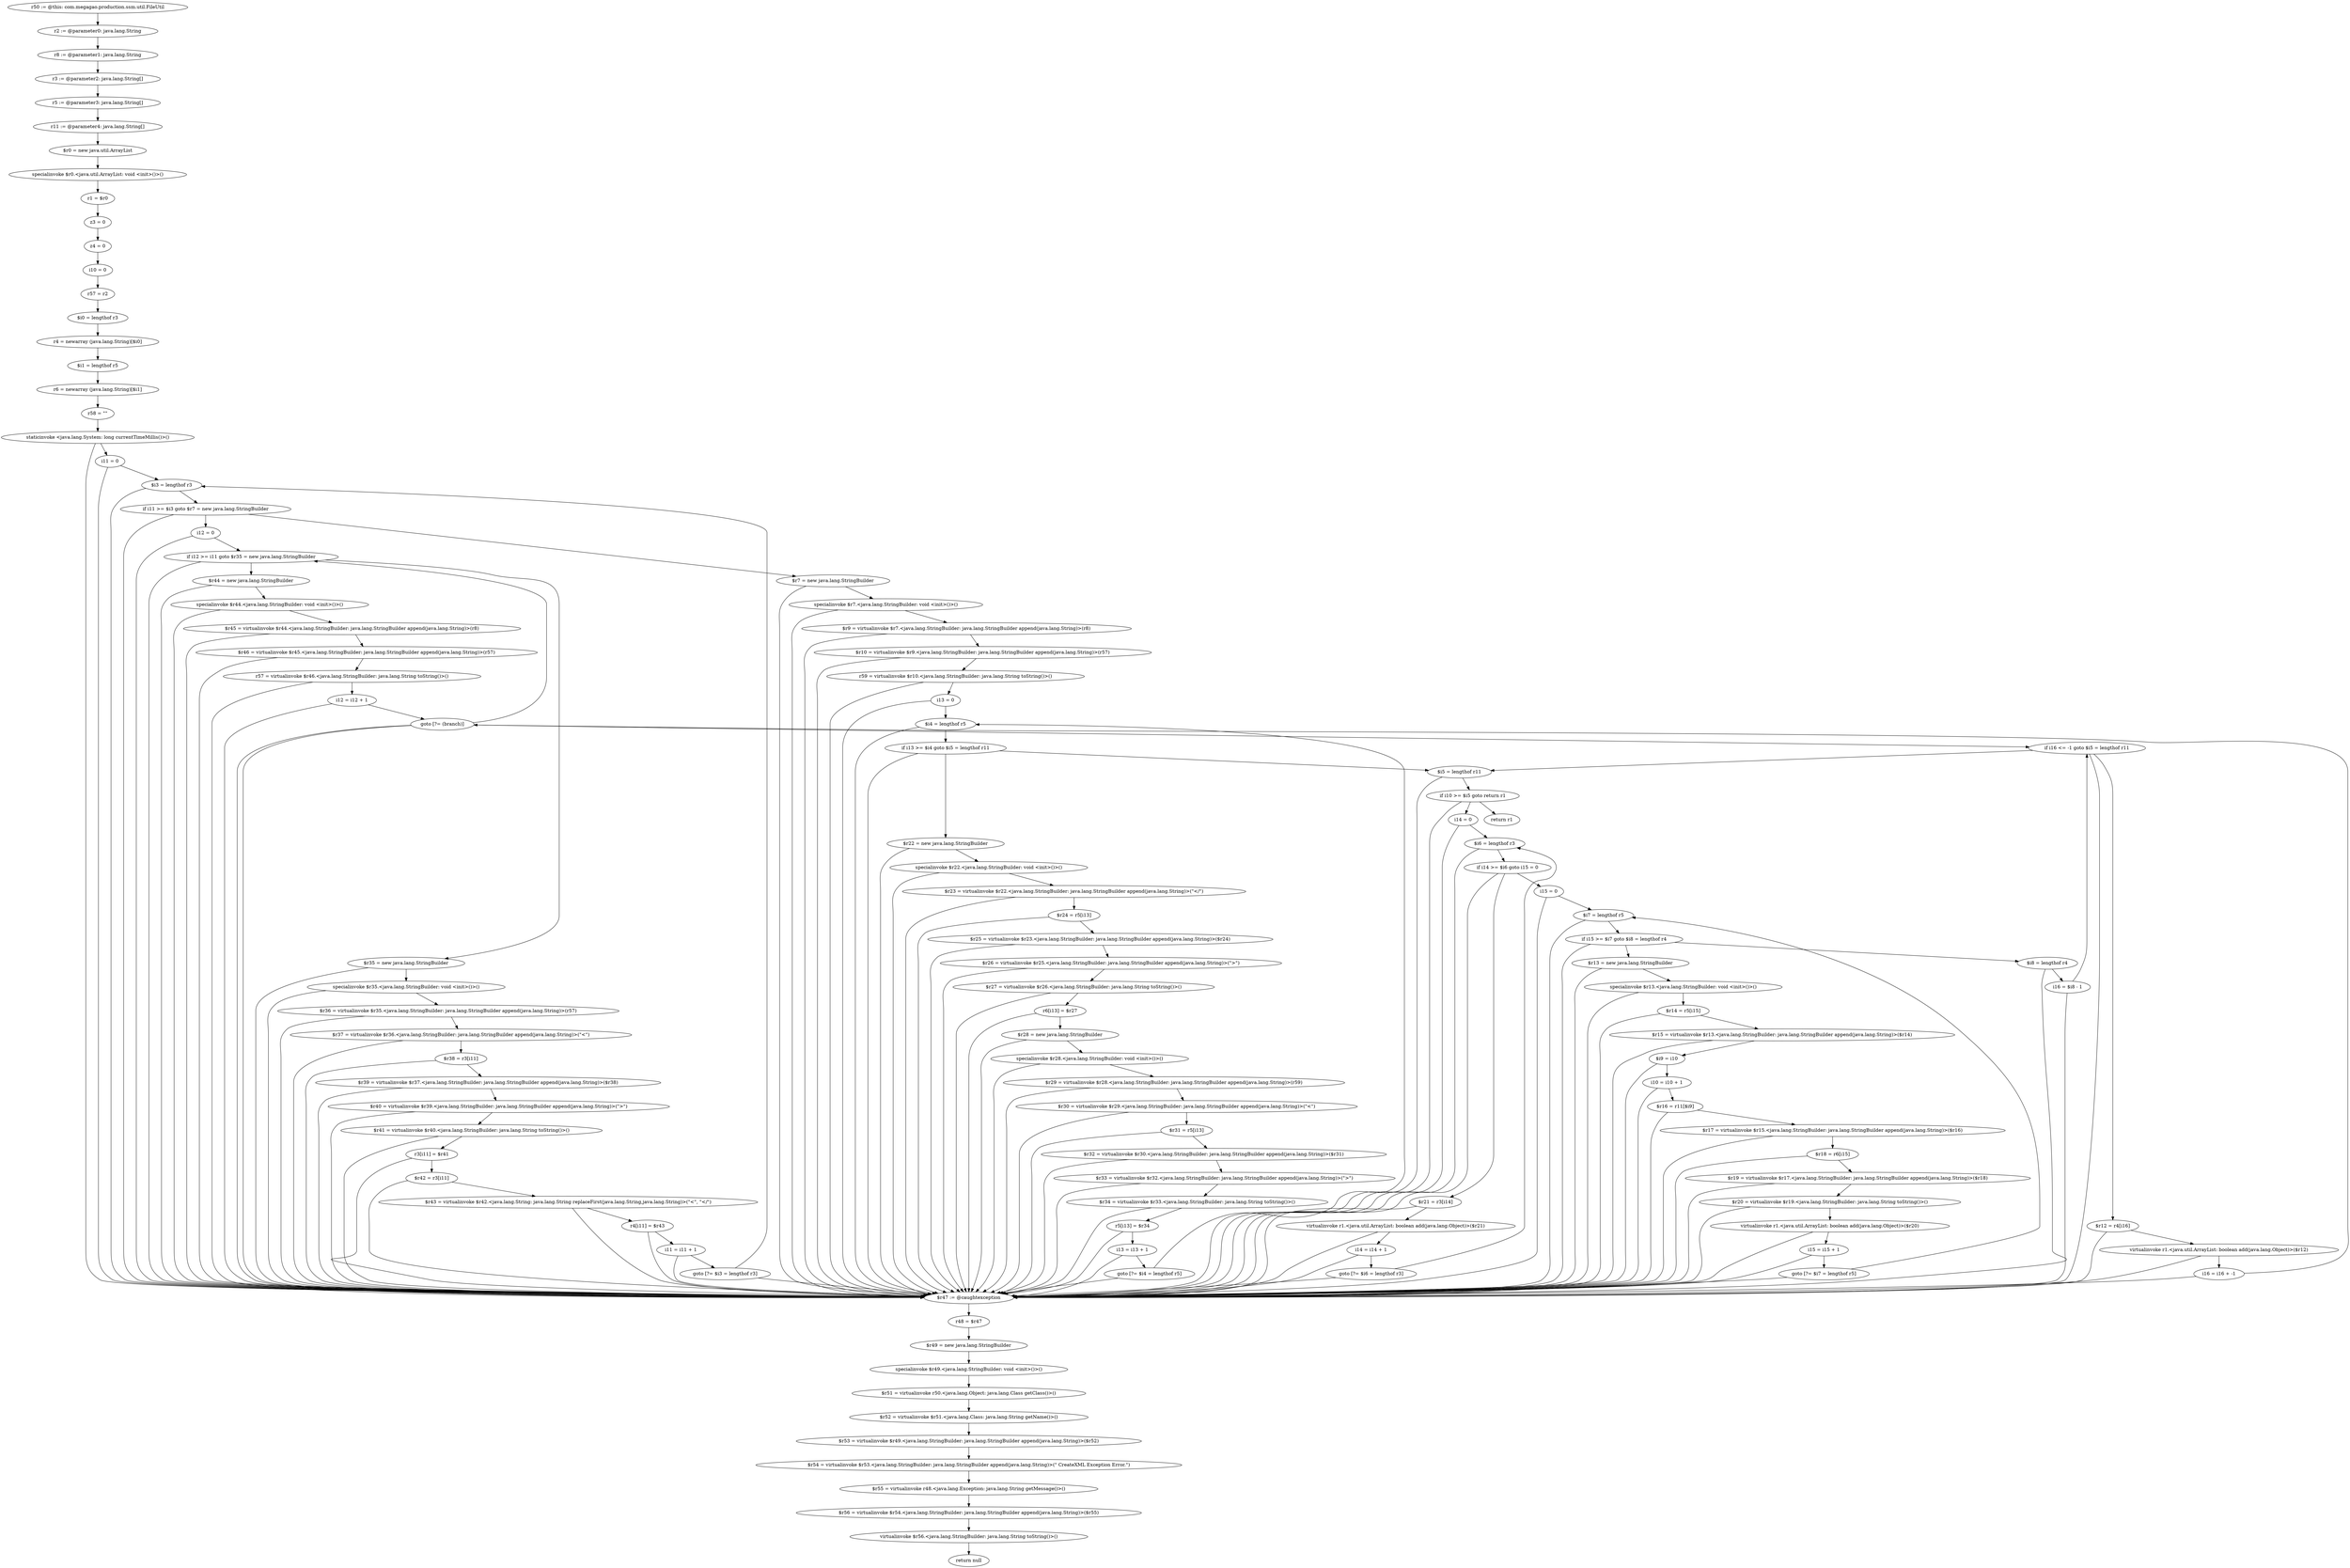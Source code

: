 digraph "unitGraph" {
    "r50 := @this: com.megagao.production.ssm.util.FileUtil"
    "r2 := @parameter0: java.lang.String"
    "r8 := @parameter1: java.lang.String"
    "r3 := @parameter2: java.lang.String[]"
    "r5 := @parameter3: java.lang.String[]"
    "r11 := @parameter4: java.lang.String[]"
    "$r0 = new java.util.ArrayList"
    "specialinvoke $r0.<java.util.ArrayList: void <init>()>()"
    "r1 = $r0"
    "z3 = 0"
    "z4 = 0"
    "i10 = 0"
    "r57 = r2"
    "$i0 = lengthof r3"
    "r4 = newarray (java.lang.String)[$i0]"
    "$i1 = lengthof r5"
    "r6 = newarray (java.lang.String)[$i1]"
    "r58 = \"\""
    "staticinvoke <java.lang.System: long currentTimeMillis()>()"
    "i11 = 0"
    "$i3 = lengthof r3"
    "if i11 >= $i3 goto $r7 = new java.lang.StringBuilder"
    "i12 = 0"
    "if i12 >= i11 goto $r35 = new java.lang.StringBuilder"
    "$r44 = new java.lang.StringBuilder"
    "specialinvoke $r44.<java.lang.StringBuilder: void <init>()>()"
    "$r45 = virtualinvoke $r44.<java.lang.StringBuilder: java.lang.StringBuilder append(java.lang.String)>(r8)"
    "$r46 = virtualinvoke $r45.<java.lang.StringBuilder: java.lang.StringBuilder append(java.lang.String)>(r57)"
    "r57 = virtualinvoke $r46.<java.lang.StringBuilder: java.lang.String toString()>()"
    "i12 = i12 + 1"
    "goto [?= (branch)]"
    "$r35 = new java.lang.StringBuilder"
    "specialinvoke $r35.<java.lang.StringBuilder: void <init>()>()"
    "$r36 = virtualinvoke $r35.<java.lang.StringBuilder: java.lang.StringBuilder append(java.lang.String)>(r57)"
    "$r37 = virtualinvoke $r36.<java.lang.StringBuilder: java.lang.StringBuilder append(java.lang.String)>(\"<\")"
    "$r38 = r3[i11]"
    "$r39 = virtualinvoke $r37.<java.lang.StringBuilder: java.lang.StringBuilder append(java.lang.String)>($r38)"
    "$r40 = virtualinvoke $r39.<java.lang.StringBuilder: java.lang.StringBuilder append(java.lang.String)>(\">\")"
    "$r41 = virtualinvoke $r40.<java.lang.StringBuilder: java.lang.String toString()>()"
    "r3[i11] = $r41"
    "$r42 = r3[i11]"
    "$r43 = virtualinvoke $r42.<java.lang.String: java.lang.String replaceFirst(java.lang.String,java.lang.String)>(\"<\", \"</\")"
    "r4[i11] = $r43"
    "i11 = i11 + 1"
    "goto [?= $i3 = lengthof r3]"
    "$r7 = new java.lang.StringBuilder"
    "specialinvoke $r7.<java.lang.StringBuilder: void <init>()>()"
    "$r9 = virtualinvoke $r7.<java.lang.StringBuilder: java.lang.StringBuilder append(java.lang.String)>(r8)"
    "$r10 = virtualinvoke $r9.<java.lang.StringBuilder: java.lang.StringBuilder append(java.lang.String)>(r57)"
    "r59 = virtualinvoke $r10.<java.lang.StringBuilder: java.lang.String toString()>()"
    "i13 = 0"
    "$i4 = lengthof r5"
    "if i13 >= $i4 goto $i5 = lengthof r11"
    "$r22 = new java.lang.StringBuilder"
    "specialinvoke $r22.<java.lang.StringBuilder: void <init>()>()"
    "$r23 = virtualinvoke $r22.<java.lang.StringBuilder: java.lang.StringBuilder append(java.lang.String)>(\"</\")"
    "$r24 = r5[i13]"
    "$r25 = virtualinvoke $r23.<java.lang.StringBuilder: java.lang.StringBuilder append(java.lang.String)>($r24)"
    "$r26 = virtualinvoke $r25.<java.lang.StringBuilder: java.lang.StringBuilder append(java.lang.String)>(\">\")"
    "$r27 = virtualinvoke $r26.<java.lang.StringBuilder: java.lang.String toString()>()"
    "r6[i13] = $r27"
    "$r28 = new java.lang.StringBuilder"
    "specialinvoke $r28.<java.lang.StringBuilder: void <init>()>()"
    "$r29 = virtualinvoke $r28.<java.lang.StringBuilder: java.lang.StringBuilder append(java.lang.String)>(r59)"
    "$r30 = virtualinvoke $r29.<java.lang.StringBuilder: java.lang.StringBuilder append(java.lang.String)>(\"<\")"
    "$r31 = r5[i13]"
    "$r32 = virtualinvoke $r30.<java.lang.StringBuilder: java.lang.StringBuilder append(java.lang.String)>($r31)"
    "$r33 = virtualinvoke $r32.<java.lang.StringBuilder: java.lang.StringBuilder append(java.lang.String)>(\">\")"
    "$r34 = virtualinvoke $r33.<java.lang.StringBuilder: java.lang.String toString()>()"
    "r5[i13] = $r34"
    "i13 = i13 + 1"
    "goto [?= $i4 = lengthof r5]"
    "$i5 = lengthof r11"
    "if i10 >= $i5 goto return r1"
    "i14 = 0"
    "$i6 = lengthof r3"
    "if i14 >= $i6 goto i15 = 0"
    "$r21 = r3[i14]"
    "virtualinvoke r1.<java.util.ArrayList: boolean add(java.lang.Object)>($r21)"
    "i14 = i14 + 1"
    "goto [?= $i6 = lengthof r3]"
    "i15 = 0"
    "$i7 = lengthof r5"
    "if i15 >= $i7 goto $i8 = lengthof r4"
    "$r13 = new java.lang.StringBuilder"
    "specialinvoke $r13.<java.lang.StringBuilder: void <init>()>()"
    "$r14 = r5[i15]"
    "$r15 = virtualinvoke $r13.<java.lang.StringBuilder: java.lang.StringBuilder append(java.lang.String)>($r14)"
    "$i9 = i10"
    "i10 = i10 + 1"
    "$r16 = r11[$i9]"
    "$r17 = virtualinvoke $r15.<java.lang.StringBuilder: java.lang.StringBuilder append(java.lang.String)>($r16)"
    "$r18 = r6[i15]"
    "$r19 = virtualinvoke $r17.<java.lang.StringBuilder: java.lang.StringBuilder append(java.lang.String)>($r18)"
    "$r20 = virtualinvoke $r19.<java.lang.StringBuilder: java.lang.String toString()>()"
    "virtualinvoke r1.<java.util.ArrayList: boolean add(java.lang.Object)>($r20)"
    "i15 = i15 + 1"
    "goto [?= $i7 = lengthof r5]"
    "$i8 = lengthof r4"
    "i16 = $i8 - 1"
    "if i16 <= -1 goto $i5 = lengthof r11"
    "$r12 = r4[i16]"
    "virtualinvoke r1.<java.util.ArrayList: boolean add(java.lang.Object)>($r12)"
    "i16 = i16 + -1"
    "return r1"
    "$r47 := @caughtexception"
    "r48 = $r47"
    "$r49 = new java.lang.StringBuilder"
    "specialinvoke $r49.<java.lang.StringBuilder: void <init>()>()"
    "$r51 = virtualinvoke r50.<java.lang.Object: java.lang.Class getClass()>()"
    "$r52 = virtualinvoke $r51.<java.lang.Class: java.lang.String getName()>()"
    "$r53 = virtualinvoke $r49.<java.lang.StringBuilder: java.lang.StringBuilder append(java.lang.String)>($r52)"
    "$r54 = virtualinvoke $r53.<java.lang.StringBuilder: java.lang.StringBuilder append(java.lang.String)>(\" CreateXML Exception Error.\")"
    "$r55 = virtualinvoke r48.<java.lang.Exception: java.lang.String getMessage()>()"
    "$r56 = virtualinvoke $r54.<java.lang.StringBuilder: java.lang.StringBuilder append(java.lang.String)>($r55)"
    "virtualinvoke $r56.<java.lang.StringBuilder: java.lang.String toString()>()"
    "return null"
    "r50 := @this: com.megagao.production.ssm.util.FileUtil"->"r2 := @parameter0: java.lang.String";
    "r2 := @parameter0: java.lang.String"->"r8 := @parameter1: java.lang.String";
    "r8 := @parameter1: java.lang.String"->"r3 := @parameter2: java.lang.String[]";
    "r3 := @parameter2: java.lang.String[]"->"r5 := @parameter3: java.lang.String[]";
    "r5 := @parameter3: java.lang.String[]"->"r11 := @parameter4: java.lang.String[]";
    "r11 := @parameter4: java.lang.String[]"->"$r0 = new java.util.ArrayList";
    "$r0 = new java.util.ArrayList"->"specialinvoke $r0.<java.util.ArrayList: void <init>()>()";
    "specialinvoke $r0.<java.util.ArrayList: void <init>()>()"->"r1 = $r0";
    "r1 = $r0"->"z3 = 0";
    "z3 = 0"->"z4 = 0";
    "z4 = 0"->"i10 = 0";
    "i10 = 0"->"r57 = r2";
    "r57 = r2"->"$i0 = lengthof r3";
    "$i0 = lengthof r3"->"r4 = newarray (java.lang.String)[$i0]";
    "r4 = newarray (java.lang.String)[$i0]"->"$i1 = lengthof r5";
    "$i1 = lengthof r5"->"r6 = newarray (java.lang.String)[$i1]";
    "r6 = newarray (java.lang.String)[$i1]"->"r58 = \"\"";
    "r58 = \"\""->"staticinvoke <java.lang.System: long currentTimeMillis()>()";
    "staticinvoke <java.lang.System: long currentTimeMillis()>()"->"i11 = 0";
    "staticinvoke <java.lang.System: long currentTimeMillis()>()"->"$r47 := @caughtexception";
    "i11 = 0"->"$i3 = lengthof r3";
    "i11 = 0"->"$r47 := @caughtexception";
    "$i3 = lengthof r3"->"if i11 >= $i3 goto $r7 = new java.lang.StringBuilder";
    "$i3 = lengthof r3"->"$r47 := @caughtexception";
    "if i11 >= $i3 goto $r7 = new java.lang.StringBuilder"->"i12 = 0";
    "if i11 >= $i3 goto $r7 = new java.lang.StringBuilder"->"$r7 = new java.lang.StringBuilder";
    "if i11 >= $i3 goto $r7 = new java.lang.StringBuilder"->"$r47 := @caughtexception";
    "i12 = 0"->"if i12 >= i11 goto $r35 = new java.lang.StringBuilder";
    "i12 = 0"->"$r47 := @caughtexception";
    "if i12 >= i11 goto $r35 = new java.lang.StringBuilder"->"$r44 = new java.lang.StringBuilder";
    "if i12 >= i11 goto $r35 = new java.lang.StringBuilder"->"$r35 = new java.lang.StringBuilder";
    "if i12 >= i11 goto $r35 = new java.lang.StringBuilder"->"$r47 := @caughtexception";
    "$r44 = new java.lang.StringBuilder"->"specialinvoke $r44.<java.lang.StringBuilder: void <init>()>()";
    "$r44 = new java.lang.StringBuilder"->"$r47 := @caughtexception";
    "specialinvoke $r44.<java.lang.StringBuilder: void <init>()>()"->"$r45 = virtualinvoke $r44.<java.lang.StringBuilder: java.lang.StringBuilder append(java.lang.String)>(r8)";
    "specialinvoke $r44.<java.lang.StringBuilder: void <init>()>()"->"$r47 := @caughtexception";
    "$r45 = virtualinvoke $r44.<java.lang.StringBuilder: java.lang.StringBuilder append(java.lang.String)>(r8)"->"$r46 = virtualinvoke $r45.<java.lang.StringBuilder: java.lang.StringBuilder append(java.lang.String)>(r57)";
    "$r45 = virtualinvoke $r44.<java.lang.StringBuilder: java.lang.StringBuilder append(java.lang.String)>(r8)"->"$r47 := @caughtexception";
    "$r46 = virtualinvoke $r45.<java.lang.StringBuilder: java.lang.StringBuilder append(java.lang.String)>(r57)"->"r57 = virtualinvoke $r46.<java.lang.StringBuilder: java.lang.String toString()>()";
    "$r46 = virtualinvoke $r45.<java.lang.StringBuilder: java.lang.StringBuilder append(java.lang.String)>(r57)"->"$r47 := @caughtexception";
    "r57 = virtualinvoke $r46.<java.lang.StringBuilder: java.lang.String toString()>()"->"i12 = i12 + 1";
    "r57 = virtualinvoke $r46.<java.lang.StringBuilder: java.lang.String toString()>()"->"$r47 := @caughtexception";
    "i12 = i12 + 1"->"goto [?= (branch)]";
    "i12 = i12 + 1"->"$r47 := @caughtexception";
    "goto [?= (branch)]"->"if i12 >= i11 goto $r35 = new java.lang.StringBuilder";
    "goto [?= (branch)]"->"$r47 := @caughtexception";
    "$r35 = new java.lang.StringBuilder"->"specialinvoke $r35.<java.lang.StringBuilder: void <init>()>()";
    "$r35 = new java.lang.StringBuilder"->"$r47 := @caughtexception";
    "specialinvoke $r35.<java.lang.StringBuilder: void <init>()>()"->"$r36 = virtualinvoke $r35.<java.lang.StringBuilder: java.lang.StringBuilder append(java.lang.String)>(r57)";
    "specialinvoke $r35.<java.lang.StringBuilder: void <init>()>()"->"$r47 := @caughtexception";
    "$r36 = virtualinvoke $r35.<java.lang.StringBuilder: java.lang.StringBuilder append(java.lang.String)>(r57)"->"$r37 = virtualinvoke $r36.<java.lang.StringBuilder: java.lang.StringBuilder append(java.lang.String)>(\"<\")";
    "$r36 = virtualinvoke $r35.<java.lang.StringBuilder: java.lang.StringBuilder append(java.lang.String)>(r57)"->"$r47 := @caughtexception";
    "$r37 = virtualinvoke $r36.<java.lang.StringBuilder: java.lang.StringBuilder append(java.lang.String)>(\"<\")"->"$r38 = r3[i11]";
    "$r37 = virtualinvoke $r36.<java.lang.StringBuilder: java.lang.StringBuilder append(java.lang.String)>(\"<\")"->"$r47 := @caughtexception";
    "$r38 = r3[i11]"->"$r39 = virtualinvoke $r37.<java.lang.StringBuilder: java.lang.StringBuilder append(java.lang.String)>($r38)";
    "$r38 = r3[i11]"->"$r47 := @caughtexception";
    "$r39 = virtualinvoke $r37.<java.lang.StringBuilder: java.lang.StringBuilder append(java.lang.String)>($r38)"->"$r40 = virtualinvoke $r39.<java.lang.StringBuilder: java.lang.StringBuilder append(java.lang.String)>(\">\")";
    "$r39 = virtualinvoke $r37.<java.lang.StringBuilder: java.lang.StringBuilder append(java.lang.String)>($r38)"->"$r47 := @caughtexception";
    "$r40 = virtualinvoke $r39.<java.lang.StringBuilder: java.lang.StringBuilder append(java.lang.String)>(\">\")"->"$r41 = virtualinvoke $r40.<java.lang.StringBuilder: java.lang.String toString()>()";
    "$r40 = virtualinvoke $r39.<java.lang.StringBuilder: java.lang.StringBuilder append(java.lang.String)>(\">\")"->"$r47 := @caughtexception";
    "$r41 = virtualinvoke $r40.<java.lang.StringBuilder: java.lang.String toString()>()"->"r3[i11] = $r41";
    "$r41 = virtualinvoke $r40.<java.lang.StringBuilder: java.lang.String toString()>()"->"$r47 := @caughtexception";
    "r3[i11] = $r41"->"$r42 = r3[i11]";
    "r3[i11] = $r41"->"$r47 := @caughtexception";
    "$r42 = r3[i11]"->"$r43 = virtualinvoke $r42.<java.lang.String: java.lang.String replaceFirst(java.lang.String,java.lang.String)>(\"<\", \"</\")";
    "$r42 = r3[i11]"->"$r47 := @caughtexception";
    "$r43 = virtualinvoke $r42.<java.lang.String: java.lang.String replaceFirst(java.lang.String,java.lang.String)>(\"<\", \"</\")"->"r4[i11] = $r43";
    "$r43 = virtualinvoke $r42.<java.lang.String: java.lang.String replaceFirst(java.lang.String,java.lang.String)>(\"<\", \"</\")"->"$r47 := @caughtexception";
    "r4[i11] = $r43"->"i11 = i11 + 1";
    "r4[i11] = $r43"->"$r47 := @caughtexception";
    "i11 = i11 + 1"->"goto [?= $i3 = lengthof r3]";
    "i11 = i11 + 1"->"$r47 := @caughtexception";
    "goto [?= $i3 = lengthof r3]"->"$i3 = lengthof r3";
    "goto [?= $i3 = lengthof r3]"->"$r47 := @caughtexception";
    "$r7 = new java.lang.StringBuilder"->"specialinvoke $r7.<java.lang.StringBuilder: void <init>()>()";
    "$r7 = new java.lang.StringBuilder"->"$r47 := @caughtexception";
    "specialinvoke $r7.<java.lang.StringBuilder: void <init>()>()"->"$r9 = virtualinvoke $r7.<java.lang.StringBuilder: java.lang.StringBuilder append(java.lang.String)>(r8)";
    "specialinvoke $r7.<java.lang.StringBuilder: void <init>()>()"->"$r47 := @caughtexception";
    "$r9 = virtualinvoke $r7.<java.lang.StringBuilder: java.lang.StringBuilder append(java.lang.String)>(r8)"->"$r10 = virtualinvoke $r9.<java.lang.StringBuilder: java.lang.StringBuilder append(java.lang.String)>(r57)";
    "$r9 = virtualinvoke $r7.<java.lang.StringBuilder: java.lang.StringBuilder append(java.lang.String)>(r8)"->"$r47 := @caughtexception";
    "$r10 = virtualinvoke $r9.<java.lang.StringBuilder: java.lang.StringBuilder append(java.lang.String)>(r57)"->"r59 = virtualinvoke $r10.<java.lang.StringBuilder: java.lang.String toString()>()";
    "$r10 = virtualinvoke $r9.<java.lang.StringBuilder: java.lang.StringBuilder append(java.lang.String)>(r57)"->"$r47 := @caughtexception";
    "r59 = virtualinvoke $r10.<java.lang.StringBuilder: java.lang.String toString()>()"->"i13 = 0";
    "r59 = virtualinvoke $r10.<java.lang.StringBuilder: java.lang.String toString()>()"->"$r47 := @caughtexception";
    "i13 = 0"->"$i4 = lengthof r5";
    "i13 = 0"->"$r47 := @caughtexception";
    "$i4 = lengthof r5"->"if i13 >= $i4 goto $i5 = lengthof r11";
    "$i4 = lengthof r5"->"$r47 := @caughtexception";
    "if i13 >= $i4 goto $i5 = lengthof r11"->"$r22 = new java.lang.StringBuilder";
    "if i13 >= $i4 goto $i5 = lengthof r11"->"$i5 = lengthof r11";
    "if i13 >= $i4 goto $i5 = lengthof r11"->"$r47 := @caughtexception";
    "$r22 = new java.lang.StringBuilder"->"specialinvoke $r22.<java.lang.StringBuilder: void <init>()>()";
    "$r22 = new java.lang.StringBuilder"->"$r47 := @caughtexception";
    "specialinvoke $r22.<java.lang.StringBuilder: void <init>()>()"->"$r23 = virtualinvoke $r22.<java.lang.StringBuilder: java.lang.StringBuilder append(java.lang.String)>(\"</\")";
    "specialinvoke $r22.<java.lang.StringBuilder: void <init>()>()"->"$r47 := @caughtexception";
    "$r23 = virtualinvoke $r22.<java.lang.StringBuilder: java.lang.StringBuilder append(java.lang.String)>(\"</\")"->"$r24 = r5[i13]";
    "$r23 = virtualinvoke $r22.<java.lang.StringBuilder: java.lang.StringBuilder append(java.lang.String)>(\"</\")"->"$r47 := @caughtexception";
    "$r24 = r5[i13]"->"$r25 = virtualinvoke $r23.<java.lang.StringBuilder: java.lang.StringBuilder append(java.lang.String)>($r24)";
    "$r24 = r5[i13]"->"$r47 := @caughtexception";
    "$r25 = virtualinvoke $r23.<java.lang.StringBuilder: java.lang.StringBuilder append(java.lang.String)>($r24)"->"$r26 = virtualinvoke $r25.<java.lang.StringBuilder: java.lang.StringBuilder append(java.lang.String)>(\">\")";
    "$r25 = virtualinvoke $r23.<java.lang.StringBuilder: java.lang.StringBuilder append(java.lang.String)>($r24)"->"$r47 := @caughtexception";
    "$r26 = virtualinvoke $r25.<java.lang.StringBuilder: java.lang.StringBuilder append(java.lang.String)>(\">\")"->"$r27 = virtualinvoke $r26.<java.lang.StringBuilder: java.lang.String toString()>()";
    "$r26 = virtualinvoke $r25.<java.lang.StringBuilder: java.lang.StringBuilder append(java.lang.String)>(\">\")"->"$r47 := @caughtexception";
    "$r27 = virtualinvoke $r26.<java.lang.StringBuilder: java.lang.String toString()>()"->"r6[i13] = $r27";
    "$r27 = virtualinvoke $r26.<java.lang.StringBuilder: java.lang.String toString()>()"->"$r47 := @caughtexception";
    "r6[i13] = $r27"->"$r28 = new java.lang.StringBuilder";
    "r6[i13] = $r27"->"$r47 := @caughtexception";
    "$r28 = new java.lang.StringBuilder"->"specialinvoke $r28.<java.lang.StringBuilder: void <init>()>()";
    "$r28 = new java.lang.StringBuilder"->"$r47 := @caughtexception";
    "specialinvoke $r28.<java.lang.StringBuilder: void <init>()>()"->"$r29 = virtualinvoke $r28.<java.lang.StringBuilder: java.lang.StringBuilder append(java.lang.String)>(r59)";
    "specialinvoke $r28.<java.lang.StringBuilder: void <init>()>()"->"$r47 := @caughtexception";
    "$r29 = virtualinvoke $r28.<java.lang.StringBuilder: java.lang.StringBuilder append(java.lang.String)>(r59)"->"$r30 = virtualinvoke $r29.<java.lang.StringBuilder: java.lang.StringBuilder append(java.lang.String)>(\"<\")";
    "$r29 = virtualinvoke $r28.<java.lang.StringBuilder: java.lang.StringBuilder append(java.lang.String)>(r59)"->"$r47 := @caughtexception";
    "$r30 = virtualinvoke $r29.<java.lang.StringBuilder: java.lang.StringBuilder append(java.lang.String)>(\"<\")"->"$r31 = r5[i13]";
    "$r30 = virtualinvoke $r29.<java.lang.StringBuilder: java.lang.StringBuilder append(java.lang.String)>(\"<\")"->"$r47 := @caughtexception";
    "$r31 = r5[i13]"->"$r32 = virtualinvoke $r30.<java.lang.StringBuilder: java.lang.StringBuilder append(java.lang.String)>($r31)";
    "$r31 = r5[i13]"->"$r47 := @caughtexception";
    "$r32 = virtualinvoke $r30.<java.lang.StringBuilder: java.lang.StringBuilder append(java.lang.String)>($r31)"->"$r33 = virtualinvoke $r32.<java.lang.StringBuilder: java.lang.StringBuilder append(java.lang.String)>(\">\")";
    "$r32 = virtualinvoke $r30.<java.lang.StringBuilder: java.lang.StringBuilder append(java.lang.String)>($r31)"->"$r47 := @caughtexception";
    "$r33 = virtualinvoke $r32.<java.lang.StringBuilder: java.lang.StringBuilder append(java.lang.String)>(\">\")"->"$r34 = virtualinvoke $r33.<java.lang.StringBuilder: java.lang.String toString()>()";
    "$r33 = virtualinvoke $r32.<java.lang.StringBuilder: java.lang.StringBuilder append(java.lang.String)>(\">\")"->"$r47 := @caughtexception";
    "$r34 = virtualinvoke $r33.<java.lang.StringBuilder: java.lang.String toString()>()"->"r5[i13] = $r34";
    "$r34 = virtualinvoke $r33.<java.lang.StringBuilder: java.lang.String toString()>()"->"$r47 := @caughtexception";
    "r5[i13] = $r34"->"i13 = i13 + 1";
    "r5[i13] = $r34"->"$r47 := @caughtexception";
    "i13 = i13 + 1"->"goto [?= $i4 = lengthof r5]";
    "i13 = i13 + 1"->"$r47 := @caughtexception";
    "goto [?= $i4 = lengthof r5]"->"$i4 = lengthof r5";
    "goto [?= $i4 = lengthof r5]"->"$r47 := @caughtexception";
    "$i5 = lengthof r11"->"if i10 >= $i5 goto return r1";
    "$i5 = lengthof r11"->"$r47 := @caughtexception";
    "if i10 >= $i5 goto return r1"->"i14 = 0";
    "if i10 >= $i5 goto return r1"->"return r1";
    "if i10 >= $i5 goto return r1"->"$r47 := @caughtexception";
    "i14 = 0"->"$i6 = lengthof r3";
    "i14 = 0"->"$r47 := @caughtexception";
    "$i6 = lengthof r3"->"if i14 >= $i6 goto i15 = 0";
    "$i6 = lengthof r3"->"$r47 := @caughtexception";
    "if i14 >= $i6 goto i15 = 0"->"$r21 = r3[i14]";
    "if i14 >= $i6 goto i15 = 0"->"i15 = 0";
    "if i14 >= $i6 goto i15 = 0"->"$r47 := @caughtexception";
    "$r21 = r3[i14]"->"virtualinvoke r1.<java.util.ArrayList: boolean add(java.lang.Object)>($r21)";
    "$r21 = r3[i14]"->"$r47 := @caughtexception";
    "virtualinvoke r1.<java.util.ArrayList: boolean add(java.lang.Object)>($r21)"->"i14 = i14 + 1";
    "virtualinvoke r1.<java.util.ArrayList: boolean add(java.lang.Object)>($r21)"->"$r47 := @caughtexception";
    "i14 = i14 + 1"->"goto [?= $i6 = lengthof r3]";
    "i14 = i14 + 1"->"$r47 := @caughtexception";
    "goto [?= $i6 = lengthof r3]"->"$i6 = lengthof r3";
    "goto [?= $i6 = lengthof r3]"->"$r47 := @caughtexception";
    "i15 = 0"->"$i7 = lengthof r5";
    "i15 = 0"->"$r47 := @caughtexception";
    "$i7 = lengthof r5"->"if i15 >= $i7 goto $i8 = lengthof r4";
    "$i7 = lengthof r5"->"$r47 := @caughtexception";
    "if i15 >= $i7 goto $i8 = lengthof r4"->"$r13 = new java.lang.StringBuilder";
    "if i15 >= $i7 goto $i8 = lengthof r4"->"$i8 = lengthof r4";
    "if i15 >= $i7 goto $i8 = lengthof r4"->"$r47 := @caughtexception";
    "$r13 = new java.lang.StringBuilder"->"specialinvoke $r13.<java.lang.StringBuilder: void <init>()>()";
    "$r13 = new java.lang.StringBuilder"->"$r47 := @caughtexception";
    "specialinvoke $r13.<java.lang.StringBuilder: void <init>()>()"->"$r14 = r5[i15]";
    "specialinvoke $r13.<java.lang.StringBuilder: void <init>()>()"->"$r47 := @caughtexception";
    "$r14 = r5[i15]"->"$r15 = virtualinvoke $r13.<java.lang.StringBuilder: java.lang.StringBuilder append(java.lang.String)>($r14)";
    "$r14 = r5[i15]"->"$r47 := @caughtexception";
    "$r15 = virtualinvoke $r13.<java.lang.StringBuilder: java.lang.StringBuilder append(java.lang.String)>($r14)"->"$i9 = i10";
    "$r15 = virtualinvoke $r13.<java.lang.StringBuilder: java.lang.StringBuilder append(java.lang.String)>($r14)"->"$r47 := @caughtexception";
    "$i9 = i10"->"i10 = i10 + 1";
    "$i9 = i10"->"$r47 := @caughtexception";
    "i10 = i10 + 1"->"$r16 = r11[$i9]";
    "i10 = i10 + 1"->"$r47 := @caughtexception";
    "$r16 = r11[$i9]"->"$r17 = virtualinvoke $r15.<java.lang.StringBuilder: java.lang.StringBuilder append(java.lang.String)>($r16)";
    "$r16 = r11[$i9]"->"$r47 := @caughtexception";
    "$r17 = virtualinvoke $r15.<java.lang.StringBuilder: java.lang.StringBuilder append(java.lang.String)>($r16)"->"$r18 = r6[i15]";
    "$r17 = virtualinvoke $r15.<java.lang.StringBuilder: java.lang.StringBuilder append(java.lang.String)>($r16)"->"$r47 := @caughtexception";
    "$r18 = r6[i15]"->"$r19 = virtualinvoke $r17.<java.lang.StringBuilder: java.lang.StringBuilder append(java.lang.String)>($r18)";
    "$r18 = r6[i15]"->"$r47 := @caughtexception";
    "$r19 = virtualinvoke $r17.<java.lang.StringBuilder: java.lang.StringBuilder append(java.lang.String)>($r18)"->"$r20 = virtualinvoke $r19.<java.lang.StringBuilder: java.lang.String toString()>()";
    "$r19 = virtualinvoke $r17.<java.lang.StringBuilder: java.lang.StringBuilder append(java.lang.String)>($r18)"->"$r47 := @caughtexception";
    "$r20 = virtualinvoke $r19.<java.lang.StringBuilder: java.lang.String toString()>()"->"virtualinvoke r1.<java.util.ArrayList: boolean add(java.lang.Object)>($r20)";
    "$r20 = virtualinvoke $r19.<java.lang.StringBuilder: java.lang.String toString()>()"->"$r47 := @caughtexception";
    "virtualinvoke r1.<java.util.ArrayList: boolean add(java.lang.Object)>($r20)"->"i15 = i15 + 1";
    "virtualinvoke r1.<java.util.ArrayList: boolean add(java.lang.Object)>($r20)"->"$r47 := @caughtexception";
    "i15 = i15 + 1"->"goto [?= $i7 = lengthof r5]";
    "i15 = i15 + 1"->"$r47 := @caughtexception";
    "goto [?= $i7 = lengthof r5]"->"$i7 = lengthof r5";
    "goto [?= $i7 = lengthof r5]"->"$r47 := @caughtexception";
    "$i8 = lengthof r4"->"i16 = $i8 - 1";
    "$i8 = lengthof r4"->"$r47 := @caughtexception";
    "i16 = $i8 - 1"->"if i16 <= -1 goto $i5 = lengthof r11";
    "i16 = $i8 - 1"->"$r47 := @caughtexception";
    "if i16 <= -1 goto $i5 = lengthof r11"->"$r12 = r4[i16]";
    "if i16 <= -1 goto $i5 = lengthof r11"->"$i5 = lengthof r11";
    "if i16 <= -1 goto $i5 = lengthof r11"->"$r47 := @caughtexception";
    "$r12 = r4[i16]"->"virtualinvoke r1.<java.util.ArrayList: boolean add(java.lang.Object)>($r12)";
    "$r12 = r4[i16]"->"$r47 := @caughtexception";
    "virtualinvoke r1.<java.util.ArrayList: boolean add(java.lang.Object)>($r12)"->"i16 = i16 + -1";
    "virtualinvoke r1.<java.util.ArrayList: boolean add(java.lang.Object)>($r12)"->"$r47 := @caughtexception";
    "i16 = i16 + -1"->"goto [?= (branch)]";
    "i16 = i16 + -1"->"$r47 := @caughtexception";
    "goto [?= (branch)]"->"if i16 <= -1 goto $i5 = lengthof r11";
    "goto [?= (branch)]"->"$r47 := @caughtexception";
    "$r47 := @caughtexception"->"r48 = $r47";
    "r48 = $r47"->"$r49 = new java.lang.StringBuilder";
    "$r49 = new java.lang.StringBuilder"->"specialinvoke $r49.<java.lang.StringBuilder: void <init>()>()";
    "specialinvoke $r49.<java.lang.StringBuilder: void <init>()>()"->"$r51 = virtualinvoke r50.<java.lang.Object: java.lang.Class getClass()>()";
    "$r51 = virtualinvoke r50.<java.lang.Object: java.lang.Class getClass()>()"->"$r52 = virtualinvoke $r51.<java.lang.Class: java.lang.String getName()>()";
    "$r52 = virtualinvoke $r51.<java.lang.Class: java.lang.String getName()>()"->"$r53 = virtualinvoke $r49.<java.lang.StringBuilder: java.lang.StringBuilder append(java.lang.String)>($r52)";
    "$r53 = virtualinvoke $r49.<java.lang.StringBuilder: java.lang.StringBuilder append(java.lang.String)>($r52)"->"$r54 = virtualinvoke $r53.<java.lang.StringBuilder: java.lang.StringBuilder append(java.lang.String)>(\" CreateXML Exception Error.\")";
    "$r54 = virtualinvoke $r53.<java.lang.StringBuilder: java.lang.StringBuilder append(java.lang.String)>(\" CreateXML Exception Error.\")"->"$r55 = virtualinvoke r48.<java.lang.Exception: java.lang.String getMessage()>()";
    "$r55 = virtualinvoke r48.<java.lang.Exception: java.lang.String getMessage()>()"->"$r56 = virtualinvoke $r54.<java.lang.StringBuilder: java.lang.StringBuilder append(java.lang.String)>($r55)";
    "$r56 = virtualinvoke $r54.<java.lang.StringBuilder: java.lang.StringBuilder append(java.lang.String)>($r55)"->"virtualinvoke $r56.<java.lang.StringBuilder: java.lang.String toString()>()";
    "virtualinvoke $r56.<java.lang.StringBuilder: java.lang.String toString()>()"->"return null";
}
